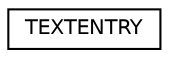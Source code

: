 digraph "Graphical Class Hierarchy"
{
  edge [fontname="Helvetica",fontsize="10",labelfontname="Helvetica",labelfontsize="10"];
  node [fontname="Helvetica",fontsize="10",shape=record];
  rankdir="LR";
  Node1 [label="TEXTENTRY",height=0.2,width=0.4,color="black", fillcolor="white", style="filled",URL="$struct_t_e_x_t_e_n_t_r_y.html"];
}

